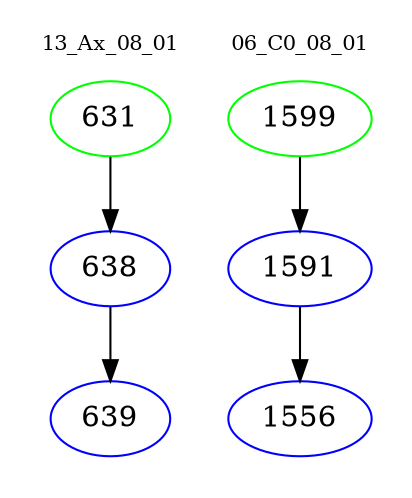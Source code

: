 digraph{
subgraph cluster_0 {
color = white
label = "13_Ax_08_01";
fontsize=10;
T0_631 [label="631", color="green"]
T0_631 -> T0_638 [color="black"]
T0_638 [label="638", color="blue"]
T0_638 -> T0_639 [color="black"]
T0_639 [label="639", color="blue"]
}
subgraph cluster_1 {
color = white
label = "06_C0_08_01";
fontsize=10;
T1_1599 [label="1599", color="green"]
T1_1599 -> T1_1591 [color="black"]
T1_1591 [label="1591", color="blue"]
T1_1591 -> T1_1556 [color="black"]
T1_1556 [label="1556", color="blue"]
}
}
